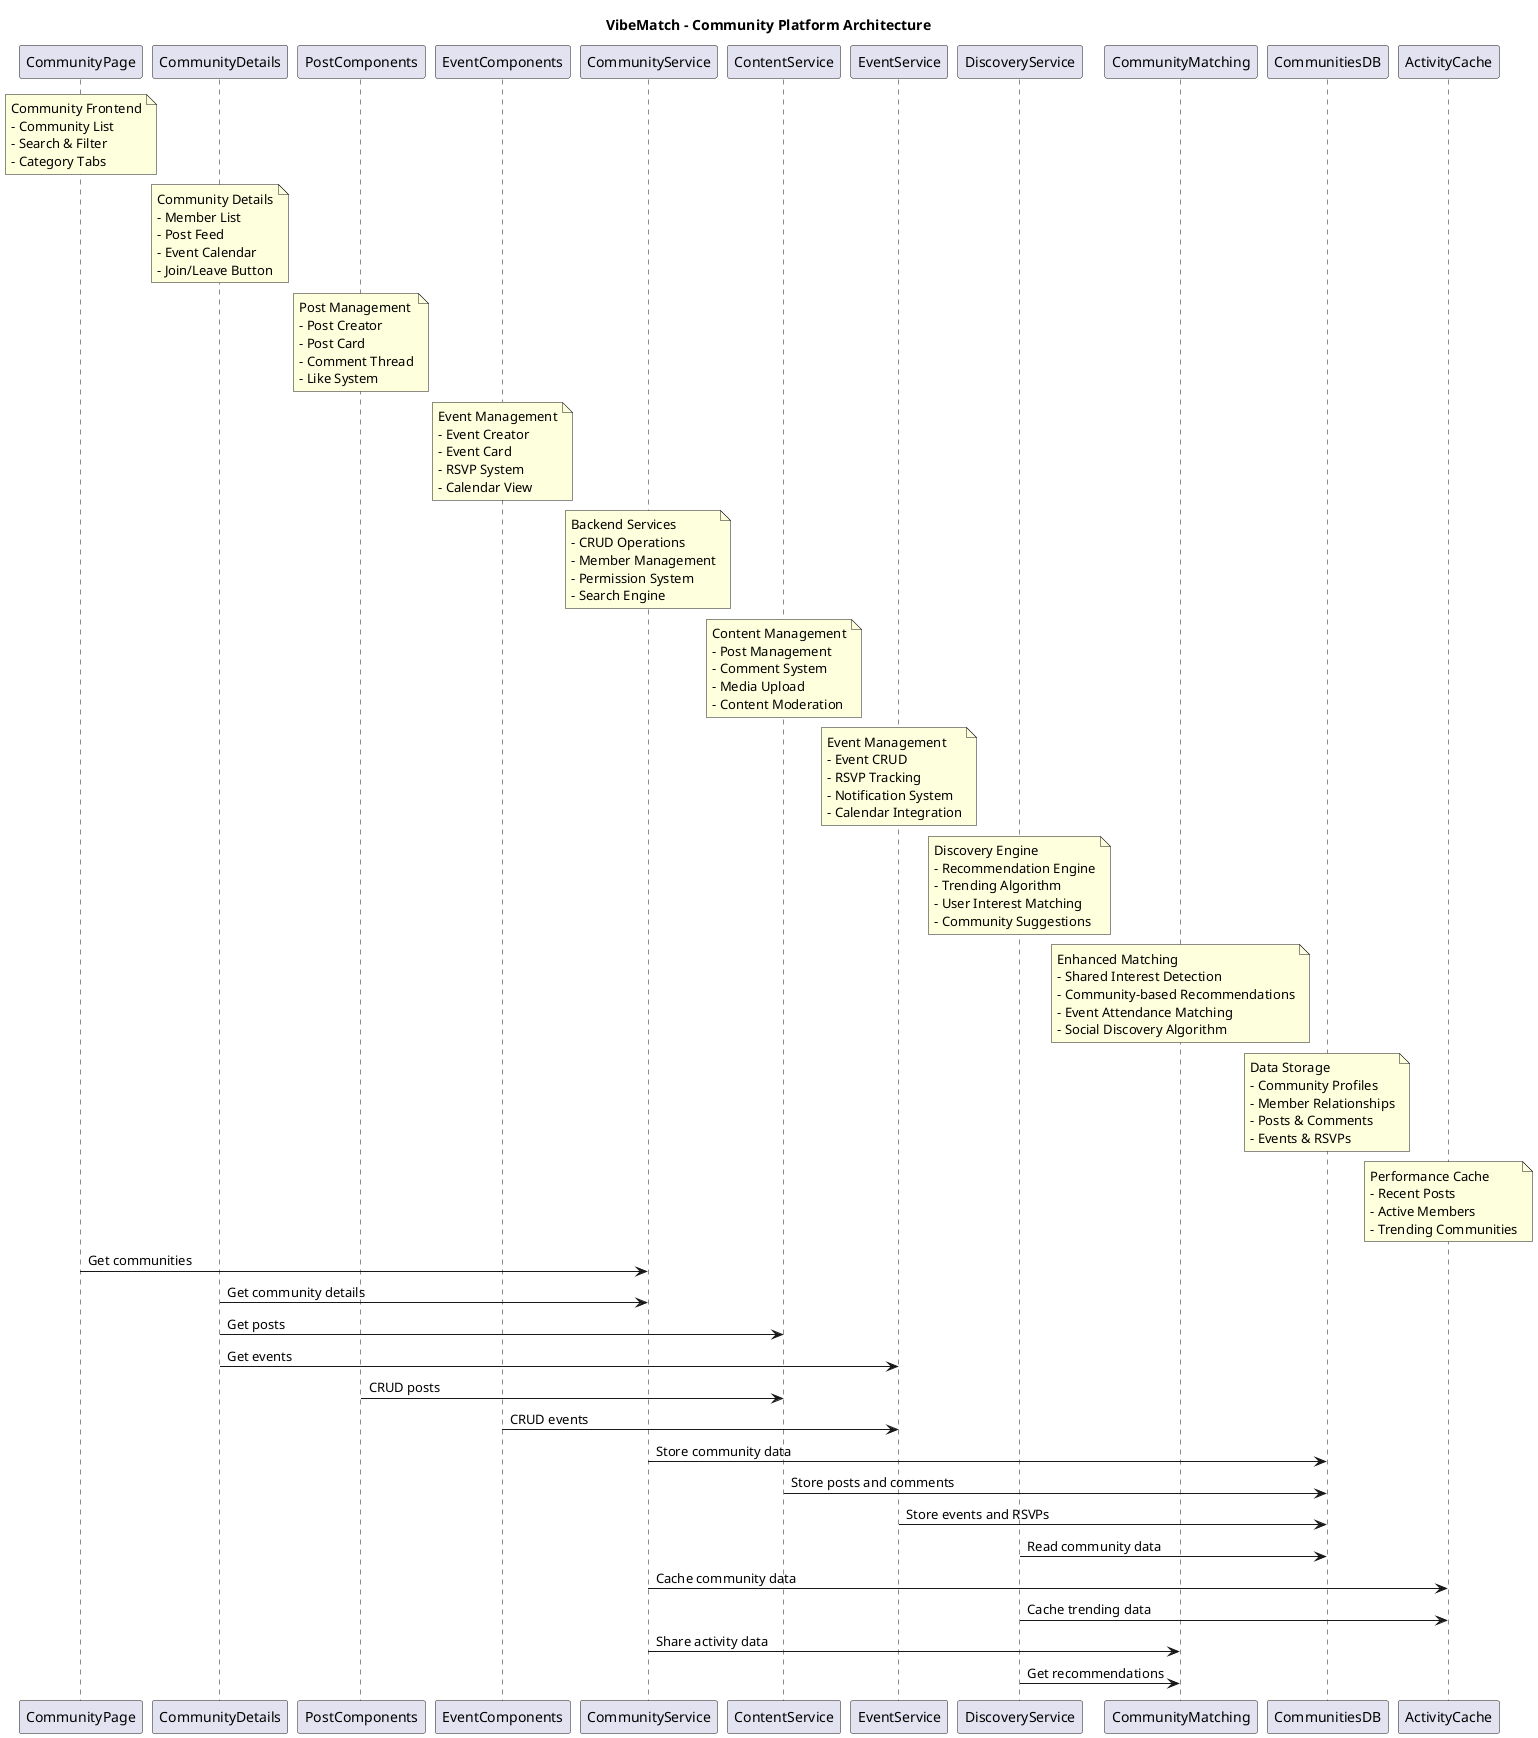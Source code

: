 @startuml VibeMatch_Community_Components
title VibeMatch - Community Platform Architecture

participant "CommunityPage" as CommunityPage
participant "CommunityDetails" as CommunityDetails
participant "PostComponents" as PostComponents
participant "EventComponents" as EventComponents
participant "CommunityService" as CommunityService
participant "ContentService" as ContentService
participant "EventService" as EventService
participant "DiscoveryService" as DiscoveryService
participant "CommunityMatching" as CommunityMatching
participant "CommunitiesDB" as CommunitiesDB
participant "ActivityCache" as ActivityCache

note over CommunityPage : Community Frontend\n- Community List\n- Search & Filter\n- Category Tabs

note over CommunityDetails : Community Details\n- Member List\n- Post Feed\n- Event Calendar\n- Join/Leave Button

note over PostComponents : Post Management\n- Post Creator\n- Post Card\n- Comment Thread\n- Like System

note over EventComponents : Event Management\n- Event Creator\n- Event Card\n- RSVP System\n- Calendar View

note over CommunityService : Backend Services\n- CRUD Operations\n- Member Management\n- Permission System\n- Search Engine

note over ContentService : Content Management\n- Post Management\n- Comment System\n- Media Upload\n- Content Moderation

note over EventService : Event Management\n- Event CRUD\n- RSVP Tracking\n- Notification System\n- Calendar Integration

note over DiscoveryService : Discovery Engine\n- Recommendation Engine\n- Trending Algorithm\n- User Interest Matching\n- Community Suggestions

note over CommunityMatching : Enhanced Matching\n- Shared Interest Detection\n- Community-based Recommendations\n- Event Attendance Matching\n- Social Discovery Algorithm

note over CommunitiesDB : Data Storage\n- Community Profiles\n- Member Relationships\n- Posts & Comments\n- Events & RSVPs

note over ActivityCache : Performance Cache\n- Recent Posts\n- Active Members\n- Trending Communities

CommunityPage -> CommunityService : Get communities
CommunityDetails -> CommunityService : Get community details
CommunityDetails -> ContentService : Get posts
CommunityDetails -> EventService : Get events

PostComponents -> ContentService : CRUD posts
EventComponents -> EventService : CRUD events

CommunityService -> CommunitiesDB : Store community data
ContentService -> CommunitiesDB : Store posts and comments
EventService -> CommunitiesDB : Store events and RSVPs
DiscoveryService -> CommunitiesDB : Read community data

CommunityService -> ActivityCache : Cache community data
DiscoveryService -> ActivityCache : Cache trending data

CommunityService -> CommunityMatching : Share activity data
DiscoveryService -> CommunityMatching : Get recommendations

@enduml 